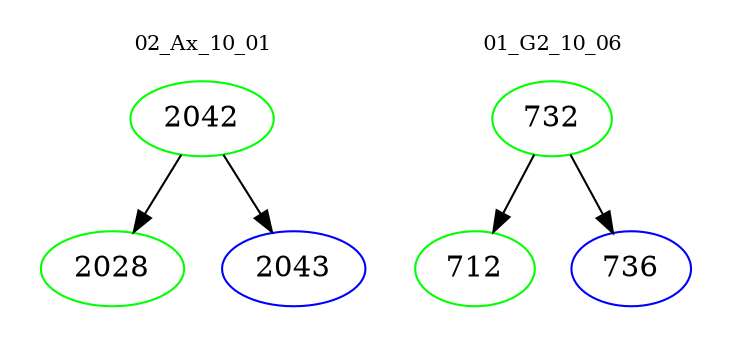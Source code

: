 digraph{
subgraph cluster_0 {
color = white
label = "02_Ax_10_01";
fontsize=10;
T0_2042 [label="2042", color="green"]
T0_2042 -> T0_2028 [color="black"]
T0_2028 [label="2028", color="green"]
T0_2042 -> T0_2043 [color="black"]
T0_2043 [label="2043", color="blue"]
}
subgraph cluster_1 {
color = white
label = "01_G2_10_06";
fontsize=10;
T1_732 [label="732", color="green"]
T1_732 -> T1_712 [color="black"]
T1_712 [label="712", color="green"]
T1_732 -> T1_736 [color="black"]
T1_736 [label="736", color="blue"]
}
}
